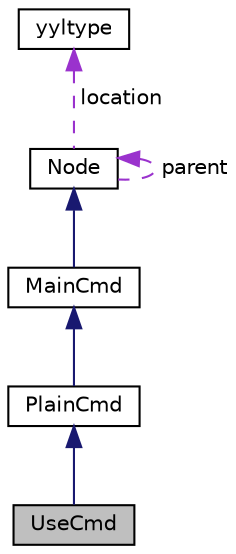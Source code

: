digraph "UseCmd"
{
  edge [fontname="Helvetica",fontsize="10",labelfontname="Helvetica",labelfontsize="10"];
  node [fontname="Helvetica",fontsize="10",shape=record];
  Node4 [label="UseCmd",height=0.2,width=0.4,color="black", fillcolor="grey75", style="filled", fontcolor="black"];
  Node5 -> Node4 [dir="back",color="midnightblue",fontsize="10",style="solid"];
  Node5 [label="PlainCmd",height=0.2,width=0.4,color="black", fillcolor="white", style="filled",URL="$class_plain_cmd.html"];
  Node6 -> Node5 [dir="back",color="midnightblue",fontsize="10",style="solid"];
  Node6 [label="MainCmd",height=0.2,width=0.4,color="black", fillcolor="white", style="filled",URL="$class_main_cmd.html"];
  Node7 -> Node6 [dir="back",color="midnightblue",fontsize="10",style="solid"];
  Node7 [label="Node",height=0.2,width=0.4,color="black", fillcolor="white", style="filled",URL="$class_node.html"];
  Node7 -> Node7 [dir="back",color="darkorchid3",fontsize="10",style="dashed",label=" parent" ];
  Node8 -> Node7 [dir="back",color="darkorchid3",fontsize="10",style="dashed",label=" location" ];
  Node8 [label="yyltype",height=0.2,width=0.4,color="black", fillcolor="white", style="filled",URL="$structyyltype.html"];
}
